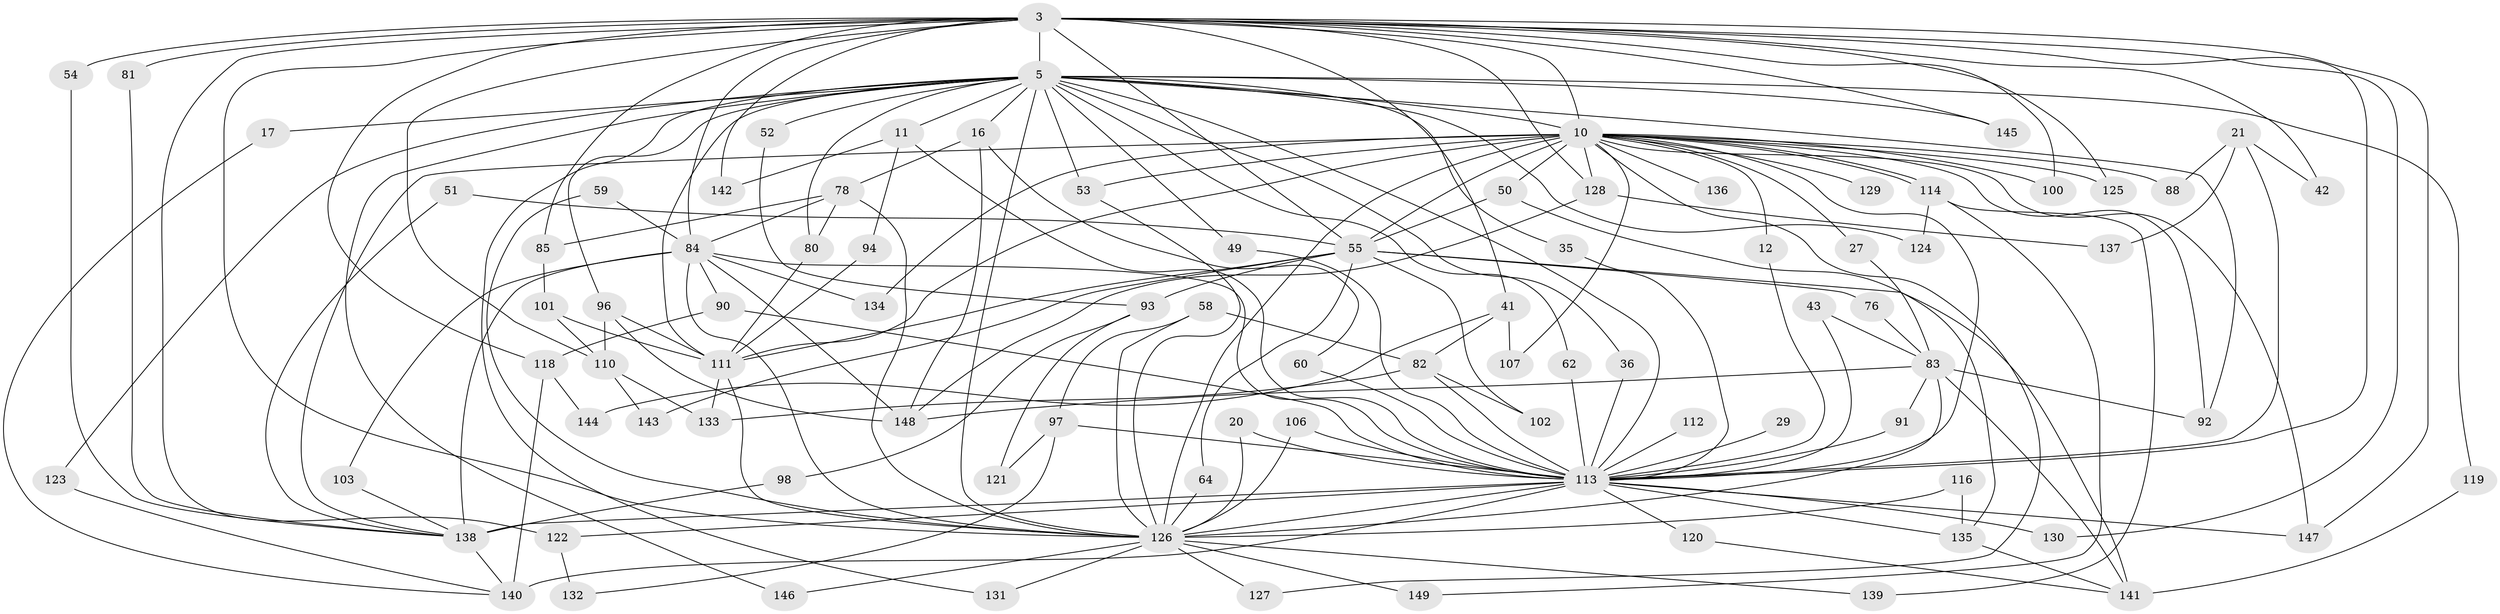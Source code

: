 // original degree distribution, {20: 0.013422818791946308, 24: 0.006711409395973154, 25: 0.006711409395973154, 23: 0.013422818791946308, 18: 0.006711409395973154, 19: 0.006711409395973154, 26: 0.006711409395973154, 34: 0.006711409395973154, 4: 0.08053691275167785, 2: 0.5234899328859061, 5: 0.087248322147651, 10: 0.013422818791946308, 3: 0.19463087248322147, 9: 0.013422818791946308, 6: 0.013422818791946308, 8: 0.006711409395973154}
// Generated by graph-tools (version 1.1) at 2025/49/03/04/25 21:49:11]
// undirected, 89 vertices, 185 edges
graph export_dot {
graph [start="1"]
  node [color=gray90,style=filled];
  3 [super="+2"];
  5 [super="+1"];
  10 [super="+4"];
  11;
  12;
  16;
  17;
  20;
  21;
  27;
  29;
  35;
  36;
  41;
  42;
  43;
  49;
  50 [super="+37"];
  51;
  52;
  53 [super="+34"];
  54;
  55 [super="+32+13"];
  58;
  59;
  60;
  62;
  64;
  76;
  78 [super="+63+75+30"];
  80 [super="+65"];
  81;
  82 [super="+57"];
  83 [super="+15"];
  84 [super="+56+71+23"];
  85;
  88;
  90;
  91;
  92 [super="+77"];
  93;
  94;
  96 [super="+45"];
  97 [super="+73"];
  98;
  100;
  101 [super="+74"];
  102;
  103;
  106;
  107;
  110 [super="+48"];
  111 [super="+19+108+104"];
  112;
  113 [super="+39+9"];
  114;
  116;
  118 [super="+86+105"];
  119;
  120;
  121;
  122;
  123;
  124;
  125;
  126 [super="+18+7+33"];
  127;
  128 [super="+115"];
  129;
  130;
  131;
  132;
  133 [super="+66"];
  134;
  135 [super="+69"];
  136;
  137;
  138 [super="+79+99+95"];
  139;
  140 [super="+89+109+117"];
  141 [super="+70"];
  142;
  143;
  144;
  145;
  146;
  147 [super="+40"];
  148 [super="+87"];
  149;
  3 -- 5 [weight=4];
  3 -- 10 [weight=4];
  3 -- 42;
  3 -- 54;
  3 -- 81;
  3 -- 100;
  3 -- 118 [weight=3];
  3 -- 122;
  3 -- 125;
  3 -- 130;
  3 -- 142;
  3 -- 145;
  3 -- 84 [weight=3];
  3 -- 85;
  3 -- 41;
  3 -- 110 [weight=2];
  3 -- 126 [weight=6];
  3 -- 147;
  3 -- 55;
  3 -- 113 [weight=5];
  3 -- 128;
  5 -- 10 [weight=4];
  5 -- 16 [weight=2];
  5 -- 17 [weight=2];
  5 -- 35;
  5 -- 36;
  5 -- 49;
  5 -- 52 [weight=2];
  5 -- 80 [weight=2];
  5 -- 145;
  5 -- 146;
  5 -- 11;
  5 -- 131;
  5 -- 119;
  5 -- 123;
  5 -- 124;
  5 -- 62;
  5 -- 111 [weight=2];
  5 -- 96;
  5 -- 126 [weight=4];
  5 -- 53;
  5 -- 113 [weight=5];
  5 -- 92;
  10 -- 107;
  10 -- 114;
  10 -- 114;
  10 -- 128 [weight=2];
  10 -- 129 [weight=2];
  10 -- 136 [weight=2];
  10 -- 134;
  10 -- 12;
  10 -- 147;
  10 -- 88;
  10 -- 27;
  10 -- 92;
  10 -- 100;
  10 -- 50 [weight=2];
  10 -- 53;
  10 -- 55 [weight=2];
  10 -- 125;
  10 -- 127;
  10 -- 138 [weight=2];
  10 -- 111 [weight=4];
  10 -- 126 [weight=4];
  10 -- 113 [weight=4];
  11 -- 94;
  11 -- 142;
  11 -- 113;
  12 -- 113;
  16 -- 60;
  16 -- 148;
  16 -- 78;
  17 -- 140;
  20 -- 126;
  20 -- 113;
  21 -- 42;
  21 -- 88;
  21 -- 137;
  21 -- 113;
  27 -- 83;
  29 -- 113 [weight=2];
  35 -- 113;
  36 -- 113;
  41 -- 82;
  41 -- 107;
  41 -- 144;
  43 -- 83;
  43 -- 113;
  49 -- 113;
  50 -- 135;
  50 -- 55;
  51 -- 138;
  51 -- 55;
  52 -- 93;
  53 -- 126;
  54 -- 138;
  55 -- 102;
  55 -- 64;
  55 -- 76;
  55 -- 111;
  55 -- 143;
  55 -- 93;
  55 -- 141;
  58 -- 97;
  58 -- 126;
  58 -- 82;
  59 -- 126;
  59 -- 84;
  60 -- 113;
  62 -- 113;
  64 -- 126;
  76 -- 83;
  78 -- 80;
  78 -- 85;
  78 -- 126;
  78 -- 84 [weight=2];
  80 -- 111;
  81 -- 138;
  82 -- 102;
  82 -- 133;
  82 -- 113;
  83 -- 148;
  83 -- 91;
  83 -- 126 [weight=3];
  83 -- 141;
  83 -- 92;
  84 -- 113;
  84 -- 103;
  84 -- 126;
  84 -- 134;
  84 -- 138;
  84 -- 148;
  84 -- 90;
  85 -- 101;
  90 -- 113;
  90 -- 118;
  91 -- 113;
  93 -- 98;
  93 -- 121;
  94 -- 111;
  96 -- 111 [weight=2];
  96 -- 110;
  96 -- 148;
  97 -- 132;
  97 -- 121;
  97 -- 113 [weight=2];
  98 -- 138;
  101 -- 110;
  101 -- 111;
  103 -- 138;
  106 -- 126;
  106 -- 113;
  110 -- 143;
  110 -- 133;
  111 -- 126;
  111 -- 133;
  112 -- 113;
  113 -- 138 [weight=8];
  113 -- 140 [weight=3];
  113 -- 130;
  113 -- 135 [weight=2];
  113 -- 147;
  113 -- 120;
  113 -- 122;
  113 -- 126 [weight=6];
  114 -- 124;
  114 -- 139;
  114 -- 149;
  116 -- 135;
  116 -- 126;
  118 -- 144;
  118 -- 140 [weight=2];
  119 -- 141;
  120 -- 141;
  122 -- 132;
  123 -- 140;
  126 -- 139;
  126 -- 131;
  126 -- 146;
  126 -- 149;
  126 -- 127;
  128 -- 137;
  128 -- 148;
  135 -- 141;
  138 -- 140;
}
